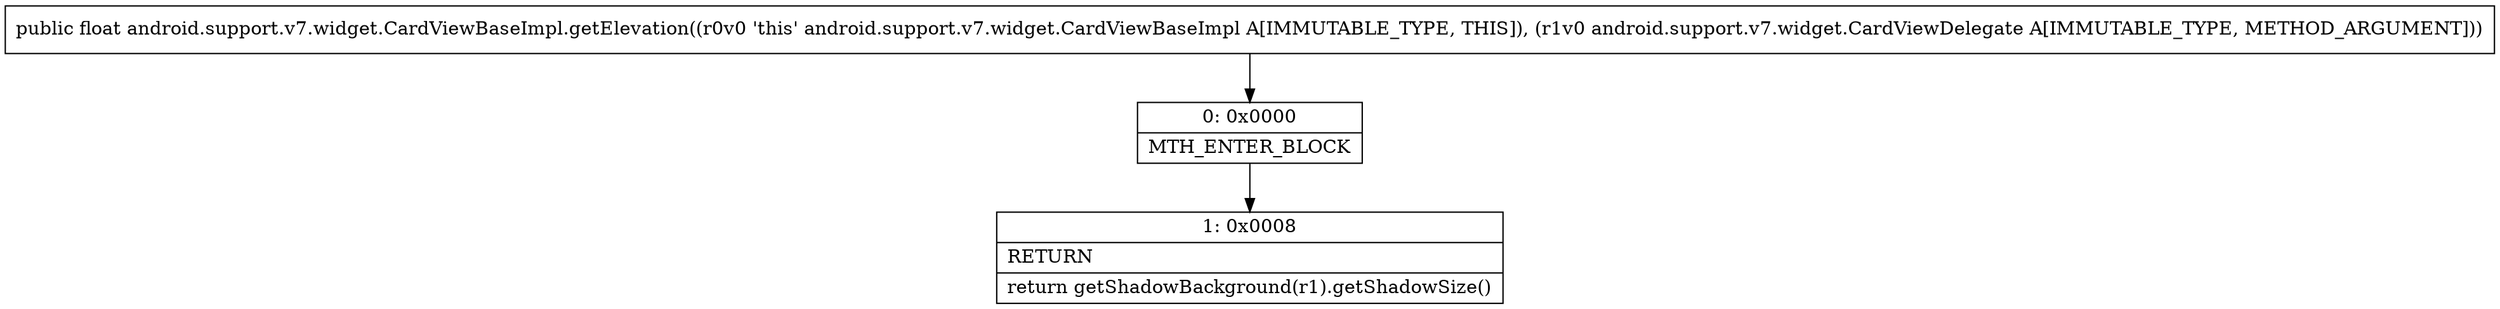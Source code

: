 digraph "CFG forandroid.support.v7.widget.CardViewBaseImpl.getElevation(Landroid\/support\/v7\/widget\/CardViewDelegate;)F" {
Node_0 [shape=record,label="{0\:\ 0x0000|MTH_ENTER_BLOCK\l}"];
Node_1 [shape=record,label="{1\:\ 0x0008|RETURN\l|return getShadowBackground(r1).getShadowSize()\l}"];
MethodNode[shape=record,label="{public float android.support.v7.widget.CardViewBaseImpl.getElevation((r0v0 'this' android.support.v7.widget.CardViewBaseImpl A[IMMUTABLE_TYPE, THIS]), (r1v0 android.support.v7.widget.CardViewDelegate A[IMMUTABLE_TYPE, METHOD_ARGUMENT])) }"];
MethodNode -> Node_0;
Node_0 -> Node_1;
}

